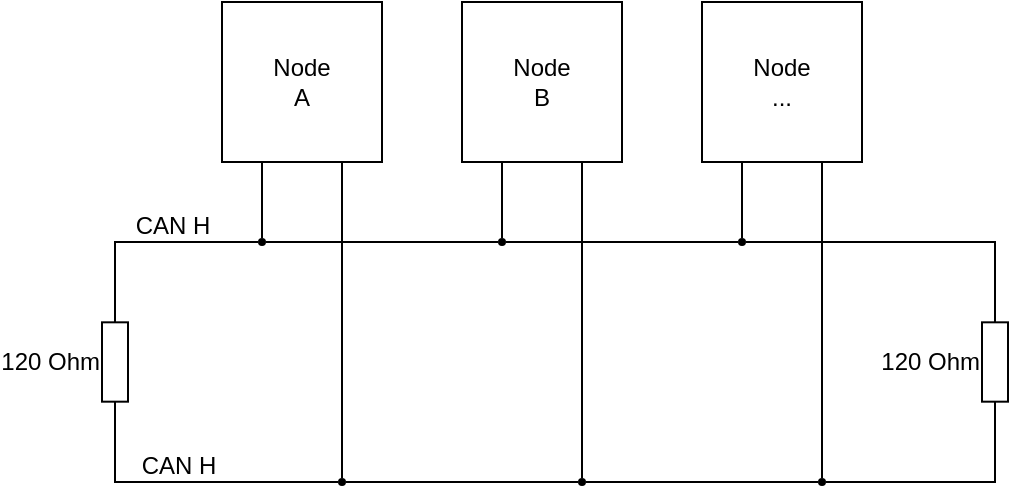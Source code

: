 <mxfile version="14.5.1" type="device"><diagram id="93u7JWzLoE1PAhHW943s" name="Page-1"><mxGraphModel dx="362" dy="322" grid="1" gridSize="10" guides="1" tooltips="1" connect="1" arrows="1" fold="1" page="1" pageScale="1" pageWidth="1100" pageHeight="850" math="0" shadow="0"><root><mxCell id="0"/><mxCell id="1" parent="0"/><mxCell id="oaEeKiyt419YbjEjx28w-20" style="edgeStyle=orthogonalEdgeStyle;rounded=0;orthogonalLoop=1;jettySize=auto;html=1;exitX=0.25;exitY=1;exitDx=0;exitDy=0;entryX=0.5;entryY=0;entryDx=0;entryDy=0;endArrow=none;endFill=0;" edge="1" parent="1" source="oaEeKiyt419YbjEjx28w-1" target="oaEeKiyt419YbjEjx28w-13"><mxGeometry relative="1" as="geometry"/></mxCell><mxCell id="oaEeKiyt419YbjEjx28w-21" style="edgeStyle=orthogonalEdgeStyle;rounded=0;orthogonalLoop=1;jettySize=auto;html=1;exitX=0.75;exitY=1;exitDx=0;exitDy=0;entryX=0.5;entryY=0;entryDx=0;entryDy=0;endArrow=none;endFill=0;" edge="1" parent="1" source="oaEeKiyt419YbjEjx28w-1" target="oaEeKiyt419YbjEjx28w-16"><mxGeometry relative="1" as="geometry"/></mxCell><mxCell id="oaEeKiyt419YbjEjx28w-1" value="Node&lt;br&gt;A" style="rounded=0;whiteSpace=wrap;html=1;" vertex="1" parent="1"><mxGeometry x="260" y="160" width="80" height="80" as="geometry"/></mxCell><mxCell id="oaEeKiyt419YbjEjx28w-38" style="edgeStyle=orthogonalEdgeStyle;rounded=0;orthogonalLoop=1;jettySize=auto;html=1;exitX=0.75;exitY=1;exitDx=0;exitDy=0;entryX=0.5;entryY=0;entryDx=0;entryDy=0;endArrow=none;endFill=0;" edge="1" parent="1" source="oaEeKiyt419YbjEjx28w-2" target="oaEeKiyt419YbjEjx28w-33"><mxGeometry relative="1" as="geometry"/></mxCell><mxCell id="oaEeKiyt419YbjEjx28w-2" value="Node&lt;br&gt;B" style="rounded=0;whiteSpace=wrap;html=1;" vertex="1" parent="1"><mxGeometry x="380" y="160" width="80" height="80" as="geometry"/></mxCell><mxCell id="oaEeKiyt419YbjEjx28w-19" style="edgeStyle=orthogonalEdgeStyle;rounded=0;orthogonalLoop=1;jettySize=auto;html=1;exitX=0;exitY=0.5;exitDx=0;exitDy=0;exitPerimeter=0;entryX=0;entryY=0.5;entryDx=0;entryDy=0;endArrow=none;endFill=0;" edge="1" parent="1" source="oaEeKiyt419YbjEjx28w-3" target="oaEeKiyt419YbjEjx28w-13"><mxGeometry relative="1" as="geometry"/></mxCell><mxCell id="oaEeKiyt419YbjEjx28w-30" style="edgeStyle=orthogonalEdgeStyle;rounded=0;orthogonalLoop=1;jettySize=auto;html=1;exitX=1;exitY=0.5;exitDx=0;exitDy=0;exitPerimeter=0;entryX=0;entryY=0.5;entryDx=0;entryDy=0;endArrow=none;endFill=0;" edge="1" parent="1" source="oaEeKiyt419YbjEjx28w-3" target="oaEeKiyt419YbjEjx28w-16"><mxGeometry relative="1" as="geometry"><Array as="points"><mxPoint x="206" y="400"/><mxPoint x="318" y="400"/></Array></mxGeometry></mxCell><mxCell id="oaEeKiyt419YbjEjx28w-3" value="120 Ohm" style="pointerEvents=1;verticalLabelPosition=middle;shadow=0;dashed=0;align=right;html=1;verticalAlign=middle;shape=mxgraph.electrical.resistors.resistor_1;direction=south;labelPosition=left;" vertex="1" parent="1"><mxGeometry x="200" y="309" width="13" height="62" as="geometry"/></mxCell><mxCell id="oaEeKiyt419YbjEjx28w-29" style="edgeStyle=orthogonalEdgeStyle;rounded=0;orthogonalLoop=1;jettySize=auto;html=1;exitX=0.25;exitY=1;exitDx=0;exitDy=0;entryX=0.5;entryY=0;entryDx=0;entryDy=0;endArrow=none;endFill=0;" edge="1" parent="1" source="oaEeKiyt419YbjEjx28w-5" target="oaEeKiyt419YbjEjx28w-27"><mxGeometry relative="1" as="geometry"/></mxCell><mxCell id="oaEeKiyt419YbjEjx28w-39" style="edgeStyle=orthogonalEdgeStyle;rounded=0;orthogonalLoop=1;jettySize=auto;html=1;exitX=0.75;exitY=1;exitDx=0;exitDy=0;entryX=0.5;entryY=0;entryDx=0;entryDy=0;endArrow=none;endFill=0;" edge="1" parent="1" source="oaEeKiyt419YbjEjx28w-5" target="oaEeKiyt419YbjEjx28w-35"><mxGeometry relative="1" as="geometry"/></mxCell><mxCell id="oaEeKiyt419YbjEjx28w-5" value="Node&lt;br&gt;..." style="rounded=0;whiteSpace=wrap;html=1;" vertex="1" parent="1"><mxGeometry x="500" y="160" width="80" height="80" as="geometry"/></mxCell><mxCell id="oaEeKiyt419YbjEjx28w-25" style="edgeStyle=orthogonalEdgeStyle;rounded=0;orthogonalLoop=1;jettySize=auto;html=1;exitX=1;exitY=0.5;exitDx=0;exitDy=0;entryX=0;entryY=0.5;entryDx=0;entryDy=0;endArrow=none;endFill=0;" edge="1" parent="1" source="oaEeKiyt419YbjEjx28w-13" target="oaEeKiyt419YbjEjx28w-24"><mxGeometry relative="1" as="geometry"/></mxCell><mxCell id="oaEeKiyt419YbjEjx28w-13" value="" style="ellipse;whiteSpace=wrap;html=1;rounded=1;shadow=0;comic=0;labelBackgroundColor=none;strokeColor=none;strokeWidth=2;fillColor=#000000;fontFamily=Verdana;fontSize=12;align=right;labelPosition=left;verticalLabelPosition=middle;verticalAlign=middle;" vertex="1" parent="1"><mxGeometry x="278" y="278" width="4" height="4" as="geometry"/></mxCell><mxCell id="oaEeKiyt419YbjEjx28w-34" value="" style="edgeStyle=orthogonalEdgeStyle;rounded=0;orthogonalLoop=1;jettySize=auto;html=1;endArrow=none;endFill=0;" edge="1" parent="1" source="oaEeKiyt419YbjEjx28w-16" target="oaEeKiyt419YbjEjx28w-33"><mxGeometry relative="1" as="geometry"/></mxCell><mxCell id="oaEeKiyt419YbjEjx28w-16" value="" style="ellipse;whiteSpace=wrap;html=1;rounded=1;shadow=0;comic=0;labelBackgroundColor=none;strokeColor=none;strokeWidth=2;fillColor=#000000;fontFamily=Verdana;fontSize=12;align=right;labelPosition=left;verticalLabelPosition=middle;verticalAlign=middle;" vertex="1" parent="1"><mxGeometry x="318" y="398" width="4" height="4" as="geometry"/></mxCell><mxCell id="oaEeKiyt419YbjEjx28w-26" style="edgeStyle=orthogonalEdgeStyle;rounded=0;orthogonalLoop=1;jettySize=auto;html=1;exitX=0.5;exitY=0;exitDx=0;exitDy=0;entryX=0.25;entryY=1;entryDx=0;entryDy=0;endArrow=none;endFill=0;" edge="1" parent="1" source="oaEeKiyt419YbjEjx28w-24" target="oaEeKiyt419YbjEjx28w-2"><mxGeometry relative="1" as="geometry"/></mxCell><mxCell id="oaEeKiyt419YbjEjx28w-28" value="" style="edgeStyle=orthogonalEdgeStyle;rounded=0;orthogonalLoop=1;jettySize=auto;html=1;endArrow=none;endFill=0;" edge="1" parent="1" source="oaEeKiyt419YbjEjx28w-24" target="oaEeKiyt419YbjEjx28w-27"><mxGeometry relative="1" as="geometry"/></mxCell><mxCell id="oaEeKiyt419YbjEjx28w-24" value="" style="ellipse;whiteSpace=wrap;html=1;rounded=1;shadow=0;comic=0;labelBackgroundColor=none;strokeColor=none;strokeWidth=2;fillColor=#000000;fontFamily=Verdana;fontSize=12;align=right;labelPosition=left;verticalLabelPosition=middle;verticalAlign=middle;" vertex="1" parent="1"><mxGeometry x="398" y="278" width="4" height="4" as="geometry"/></mxCell><mxCell id="oaEeKiyt419YbjEjx28w-32" style="edgeStyle=orthogonalEdgeStyle;rounded=0;orthogonalLoop=1;jettySize=auto;html=1;exitX=1;exitY=0.5;exitDx=0;exitDy=0;entryX=0;entryY=0.5;entryDx=0;entryDy=0;entryPerimeter=0;endArrow=none;endFill=0;" edge="1" parent="1" source="oaEeKiyt419YbjEjx28w-27" target="oaEeKiyt419YbjEjx28w-31"><mxGeometry relative="1" as="geometry"/></mxCell><mxCell id="oaEeKiyt419YbjEjx28w-27" value="" style="ellipse;whiteSpace=wrap;html=1;rounded=1;shadow=0;comic=0;labelBackgroundColor=none;strokeColor=none;strokeWidth=2;fillColor=#000000;fontFamily=Verdana;fontSize=12;align=right;labelPosition=left;verticalLabelPosition=middle;verticalAlign=middle;" vertex="1" parent="1"><mxGeometry x="518" y="278" width="4" height="4" as="geometry"/></mxCell><mxCell id="oaEeKiyt419YbjEjx28w-31" value="120 Ohm" style="pointerEvents=1;verticalLabelPosition=middle;shadow=0;dashed=0;align=right;html=1;verticalAlign=middle;shape=mxgraph.electrical.resistors.resistor_1;direction=south;labelPosition=left;" vertex="1" parent="1"><mxGeometry x="640" y="309" width="13" height="62" as="geometry"/></mxCell><mxCell id="oaEeKiyt419YbjEjx28w-36" value="" style="edgeStyle=orthogonalEdgeStyle;rounded=0;orthogonalLoop=1;jettySize=auto;html=1;endArrow=none;endFill=0;" edge="1" parent="1" source="oaEeKiyt419YbjEjx28w-33" target="oaEeKiyt419YbjEjx28w-35"><mxGeometry relative="1" as="geometry"/></mxCell><mxCell id="oaEeKiyt419YbjEjx28w-33" value="" style="ellipse;whiteSpace=wrap;html=1;rounded=1;shadow=0;comic=0;labelBackgroundColor=none;strokeColor=none;strokeWidth=2;fillColor=#000000;fontFamily=Verdana;fontSize=12;align=right;labelPosition=left;verticalLabelPosition=middle;verticalAlign=middle;" vertex="1" parent="1"><mxGeometry x="438" y="398" width="4" height="4" as="geometry"/></mxCell><mxCell id="oaEeKiyt419YbjEjx28w-40" style="edgeStyle=orthogonalEdgeStyle;rounded=0;orthogonalLoop=1;jettySize=auto;html=1;exitX=1;exitY=0.5;exitDx=0;exitDy=0;entryX=1;entryY=0.5;entryDx=0;entryDy=0;entryPerimeter=0;endArrow=none;endFill=0;" edge="1" parent="1" source="oaEeKiyt419YbjEjx28w-35" target="oaEeKiyt419YbjEjx28w-31"><mxGeometry relative="1" as="geometry"/></mxCell><mxCell id="oaEeKiyt419YbjEjx28w-35" value="" style="ellipse;whiteSpace=wrap;html=1;rounded=1;shadow=0;comic=0;labelBackgroundColor=none;strokeColor=none;strokeWidth=2;fillColor=#000000;fontFamily=Verdana;fontSize=12;align=right;labelPosition=left;verticalLabelPosition=middle;verticalAlign=middle;" vertex="1" parent="1"><mxGeometry x="558" y="398" width="4" height="4" as="geometry"/></mxCell><mxCell id="oaEeKiyt419YbjEjx28w-41" value="CAN H" style="text;html=1;align=center;verticalAlign=middle;resizable=0;points=[];autosize=1;" vertex="1" parent="1"><mxGeometry x="210" y="262" width="50" height="20" as="geometry"/></mxCell><mxCell id="oaEeKiyt419YbjEjx28w-42" value="CAN H" style="text;html=1;align=center;verticalAlign=middle;resizable=0;points=[];autosize=1;" vertex="1" parent="1"><mxGeometry x="213" y="382" width="50" height="20" as="geometry"/></mxCell></root></mxGraphModel></diagram></mxfile>